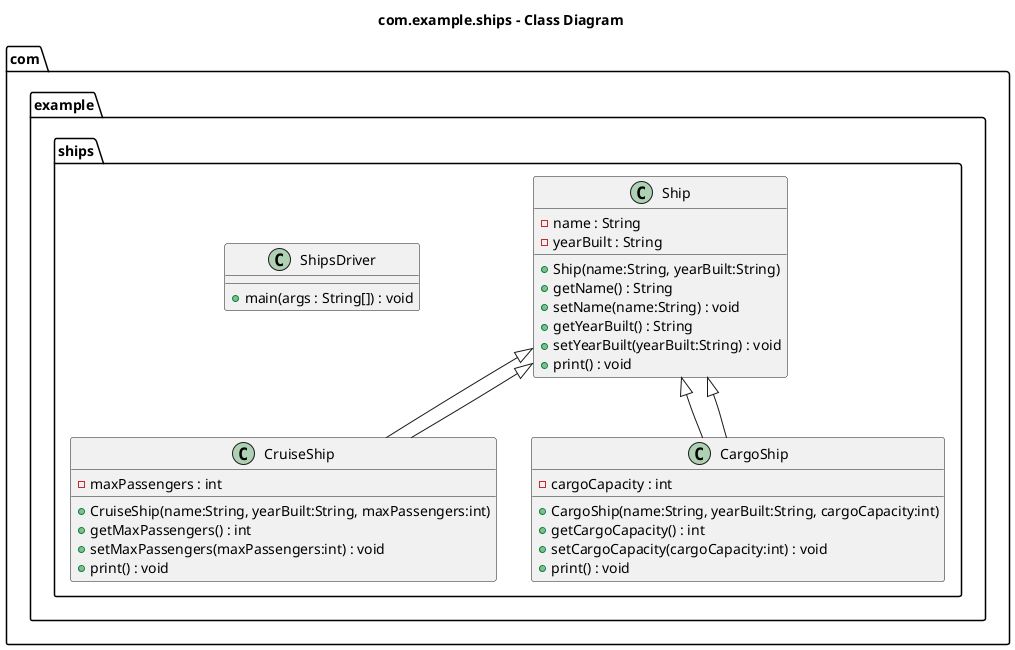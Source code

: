@startuml
title com.example.ships - Class Diagram

package "com.example.ships" {
  class Ship {
    - name : String
    - yearBuilt : String
    + Ship(name:String, yearBuilt:String)
    + getName() : String
    + setName(name:String) : void
    + getYearBuilt() : String
    + setYearBuilt(yearBuilt:String) : void
    + print() : void
  }

  class CruiseShip extends Ship {
    - maxPassengers : int
    + CruiseShip(name:String, yearBuilt:String, maxPassengers:int)
    + getMaxPassengers() : int
    + setMaxPassengers(maxPassengers:int) : void
    + print() : void
  }

  class CargoShip extends Ship {
    - cargoCapacity : int
    + CargoShip(name:String, yearBuilt:String, cargoCapacity:int)
    + getCargoCapacity() : int
    + setCargoCapacity(cargoCapacity:int) : void
    + print() : void
  }

  class ShipsDriver {
    + main(args : String[]) : void
  }

  Ship <|-- CruiseShip
  Ship <|-- CargoShip

 }

@enduml